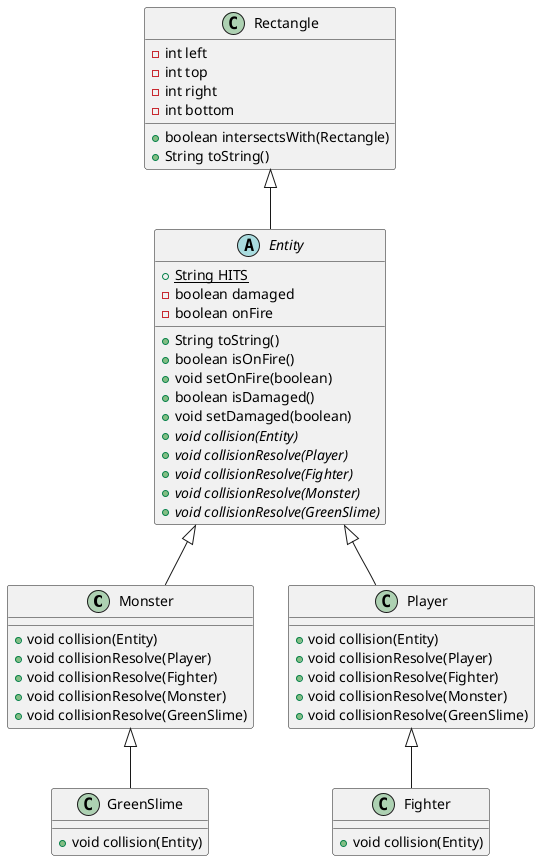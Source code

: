 @startuml
class Monster {
+ void collision(Entity)
+ void collisionResolve(Player)
+ void collisionResolve(Fighter)
+ void collisionResolve(Monster)
+ void collisionResolve(GreenSlime)
}
class GreenSlime {
+ void collision(Entity)
}
class Player {
+ void collision(Entity)
+ void collisionResolve(Player)
+ void collisionResolve(Fighter)
+ void collisionResolve(Monster)
+ void collisionResolve(GreenSlime)
}
class Fighter {
+ void collision(Entity)
}
abstract class Entity {
+ {static} String HITS
- boolean damaged
- boolean onFire
+ String toString()
+ boolean isOnFire()
+ void setOnFire(boolean)
+ boolean isDamaged()
+ void setDamaged(boolean)
+ {abstract}void collision(Entity)
+ {abstract}void collisionResolve(Player)
+ {abstract}void collisionResolve(Fighter)
+ {abstract}void collisionResolve(Monster)
+ {abstract}void collisionResolve(GreenSlime)
}
class Rectangle {
- int left
- int top
- int right
- int bottom
+ boolean intersectsWith(Rectangle)
+ String toString()
}


Entity <|-- Monster
Monster <|-- GreenSlime
Entity <|-- Player
Player <|-- Fighter
Rectangle <|-- Entity
@enduml